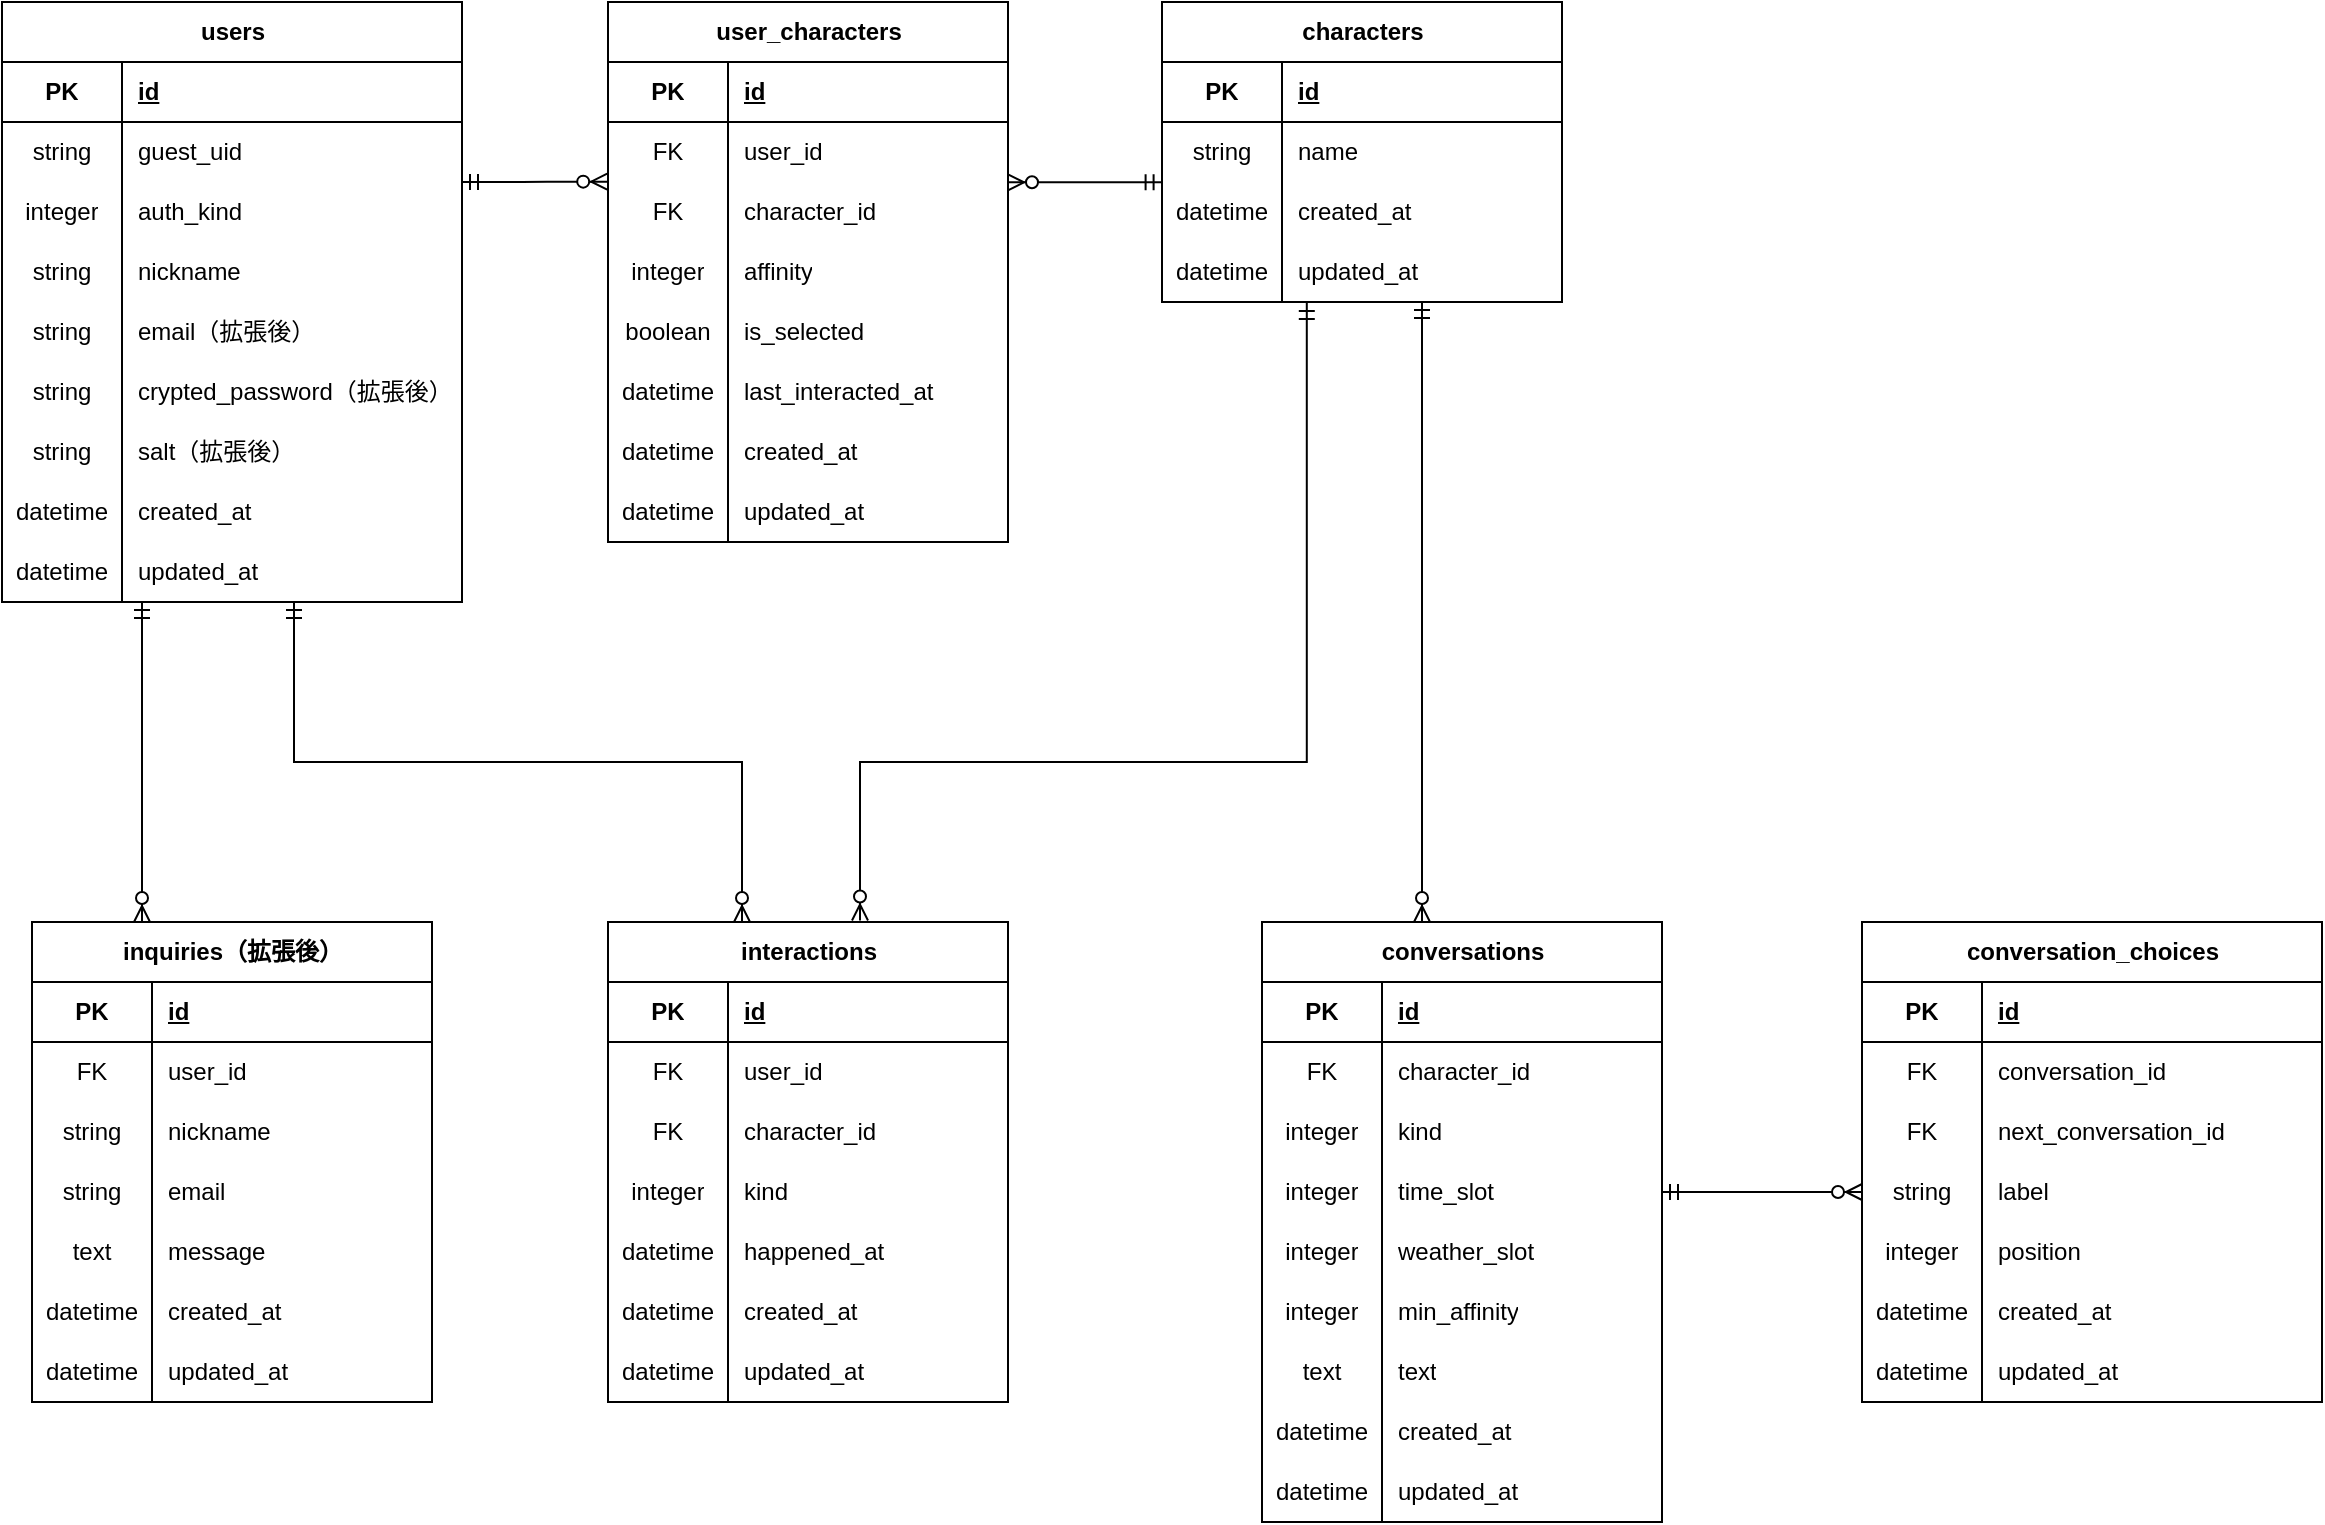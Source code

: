 <mxfile version="28.2.1">
  <diagram name="ページ1" id="8GFdIzPCK019njaFVdHS">
    <mxGraphModel grid="1" page="1" gridSize="10" guides="1" tooltips="1" connect="1" arrows="1" fold="1" pageScale="1" pageWidth="827" pageHeight="1500" math="0" shadow="0">
      <root>
        <mxCell id="0" />
        <mxCell id="1" parent="0" />
        <mxCell id="XOY2sQAQ3VU1Rg_8b9PF-1" value="users" style="shape=table;startSize=30;container=1;collapsible=1;childLayout=tableLayout;fixedRows=1;rowLines=0;fontStyle=1;align=center;resizeLast=1;html=1;" vertex="1" parent="1">
          <mxGeometry x="110" y="80" width="230" height="300" as="geometry" />
        </mxCell>
        <mxCell id="XOY2sQAQ3VU1Rg_8b9PF-2" value="" style="shape=tableRow;horizontal=0;startSize=0;swimlaneHead=0;swimlaneBody=0;fillColor=none;collapsible=0;dropTarget=0;points=[[0,0.5],[1,0.5]];portConstraint=eastwest;top=0;left=0;right=0;bottom=1;" vertex="1" parent="XOY2sQAQ3VU1Rg_8b9PF-1">
          <mxGeometry y="30" width="230" height="30" as="geometry" />
        </mxCell>
        <mxCell id="XOY2sQAQ3VU1Rg_8b9PF-3" value="PK" style="shape=partialRectangle;connectable=0;fillColor=none;top=0;left=0;bottom=0;right=0;fontStyle=1;overflow=hidden;whiteSpace=wrap;html=1;" vertex="1" parent="XOY2sQAQ3VU1Rg_8b9PF-2">
          <mxGeometry width="60" height="30" as="geometry">
            <mxRectangle width="60" height="30" as="alternateBounds" />
          </mxGeometry>
        </mxCell>
        <mxCell id="XOY2sQAQ3VU1Rg_8b9PF-4" value="id" style="shape=partialRectangle;connectable=0;fillColor=none;top=0;left=0;bottom=0;right=0;align=left;spacingLeft=6;fontStyle=5;overflow=hidden;whiteSpace=wrap;html=1;" vertex="1" parent="XOY2sQAQ3VU1Rg_8b9PF-2">
          <mxGeometry x="60" width="170" height="30" as="geometry">
            <mxRectangle width="170" height="30" as="alternateBounds" />
          </mxGeometry>
        </mxCell>
        <mxCell id="XOY2sQAQ3VU1Rg_8b9PF-5" value="" style="shape=tableRow;horizontal=0;startSize=0;swimlaneHead=0;swimlaneBody=0;fillColor=none;collapsible=0;dropTarget=0;points=[[0,0.5],[1,0.5]];portConstraint=eastwest;top=0;left=0;right=0;bottom=0;" vertex="1" parent="XOY2sQAQ3VU1Rg_8b9PF-1">
          <mxGeometry y="60" width="230" height="30" as="geometry" />
        </mxCell>
        <mxCell id="XOY2sQAQ3VU1Rg_8b9PF-6" value="string" style="shape=partialRectangle;connectable=0;fillColor=none;top=0;left=0;bottom=0;right=0;editable=1;overflow=hidden;whiteSpace=wrap;html=1;" vertex="1" parent="XOY2sQAQ3VU1Rg_8b9PF-5">
          <mxGeometry width="60" height="30" as="geometry">
            <mxRectangle width="60" height="30" as="alternateBounds" />
          </mxGeometry>
        </mxCell>
        <mxCell id="XOY2sQAQ3VU1Rg_8b9PF-7" value="guest_uid" style="shape=partialRectangle;connectable=0;fillColor=none;top=0;left=0;bottom=0;right=0;align=left;spacingLeft=6;overflow=hidden;whiteSpace=wrap;html=1;" vertex="1" parent="XOY2sQAQ3VU1Rg_8b9PF-5">
          <mxGeometry x="60" width="170" height="30" as="geometry">
            <mxRectangle width="170" height="30" as="alternateBounds" />
          </mxGeometry>
        </mxCell>
        <mxCell id="XOY2sQAQ3VU1Rg_8b9PF-8" value="" style="shape=tableRow;horizontal=0;startSize=0;swimlaneHead=0;swimlaneBody=0;fillColor=none;collapsible=0;dropTarget=0;points=[[0,0.5],[1,0.5]];portConstraint=eastwest;top=0;left=0;right=0;bottom=0;" vertex="1" parent="XOY2sQAQ3VU1Rg_8b9PF-1">
          <mxGeometry y="90" width="230" height="30" as="geometry" />
        </mxCell>
        <mxCell id="XOY2sQAQ3VU1Rg_8b9PF-9" value="integer" style="shape=partialRectangle;connectable=0;fillColor=none;top=0;left=0;bottom=0;right=0;editable=1;overflow=hidden;whiteSpace=wrap;html=1;" vertex="1" parent="XOY2sQAQ3VU1Rg_8b9PF-8">
          <mxGeometry width="60" height="30" as="geometry">
            <mxRectangle width="60" height="30" as="alternateBounds" />
          </mxGeometry>
        </mxCell>
        <mxCell id="XOY2sQAQ3VU1Rg_8b9PF-10" value="auth_kind" style="shape=partialRectangle;connectable=0;fillColor=none;top=0;left=0;bottom=0;right=0;align=left;spacingLeft=6;overflow=hidden;whiteSpace=wrap;html=1;" vertex="1" parent="XOY2sQAQ3VU1Rg_8b9PF-8">
          <mxGeometry x="60" width="170" height="30" as="geometry">
            <mxRectangle width="170" height="30" as="alternateBounds" />
          </mxGeometry>
        </mxCell>
        <mxCell id="XOY2sQAQ3VU1Rg_8b9PF-11" value="" style="shape=tableRow;horizontal=0;startSize=0;swimlaneHead=0;swimlaneBody=0;fillColor=none;collapsible=0;dropTarget=0;points=[[0,0.5],[1,0.5]];portConstraint=eastwest;top=0;left=0;right=0;bottom=0;" vertex="1" parent="XOY2sQAQ3VU1Rg_8b9PF-1">
          <mxGeometry y="120" width="230" height="30" as="geometry" />
        </mxCell>
        <mxCell id="XOY2sQAQ3VU1Rg_8b9PF-12" value="string" style="shape=partialRectangle;connectable=0;fillColor=none;top=0;left=0;bottom=0;right=0;editable=1;overflow=hidden;whiteSpace=wrap;html=1;" vertex="1" parent="XOY2sQAQ3VU1Rg_8b9PF-11">
          <mxGeometry width="60" height="30" as="geometry">
            <mxRectangle width="60" height="30" as="alternateBounds" />
          </mxGeometry>
        </mxCell>
        <mxCell id="XOY2sQAQ3VU1Rg_8b9PF-13" value="nickname" style="shape=partialRectangle;connectable=0;fillColor=none;top=0;left=0;bottom=0;right=0;align=left;spacingLeft=6;overflow=hidden;whiteSpace=wrap;html=1;" vertex="1" parent="XOY2sQAQ3VU1Rg_8b9PF-11">
          <mxGeometry x="60" width="170" height="30" as="geometry">
            <mxRectangle width="170" height="30" as="alternateBounds" />
          </mxGeometry>
        </mxCell>
        <mxCell id="XOY2sQAQ3VU1Rg_8b9PF-21" value="" style="shape=tableRow;horizontal=0;startSize=0;swimlaneHead=0;swimlaneBody=0;fillColor=none;collapsible=0;dropTarget=0;points=[[0,0.5],[1,0.5]];portConstraint=eastwest;top=0;left=0;right=0;bottom=0;" vertex="1" parent="XOY2sQAQ3VU1Rg_8b9PF-1">
          <mxGeometry y="150" width="230" height="30" as="geometry" />
        </mxCell>
        <mxCell id="XOY2sQAQ3VU1Rg_8b9PF-22" value="string" style="shape=partialRectangle;connectable=0;fillColor=none;top=0;left=0;bottom=0;right=0;editable=1;overflow=hidden;whiteSpace=wrap;html=1;" vertex="1" parent="XOY2sQAQ3VU1Rg_8b9PF-21">
          <mxGeometry width="60" height="30" as="geometry">
            <mxRectangle width="60" height="30" as="alternateBounds" />
          </mxGeometry>
        </mxCell>
        <mxCell id="XOY2sQAQ3VU1Rg_8b9PF-23" value="email（拡張後）" style="shape=partialRectangle;connectable=0;fillColor=none;top=0;left=0;bottom=0;right=0;align=left;spacingLeft=6;overflow=hidden;whiteSpace=wrap;html=1;" vertex="1" parent="XOY2sQAQ3VU1Rg_8b9PF-21">
          <mxGeometry x="60" width="170" height="30" as="geometry">
            <mxRectangle width="170" height="30" as="alternateBounds" />
          </mxGeometry>
        </mxCell>
        <mxCell id="XOY2sQAQ3VU1Rg_8b9PF-18" value="" style="shape=tableRow;horizontal=0;startSize=0;swimlaneHead=0;swimlaneBody=0;fillColor=none;collapsible=0;dropTarget=0;points=[[0,0.5],[1,0.5]];portConstraint=eastwest;top=0;left=0;right=0;bottom=0;" vertex="1" parent="XOY2sQAQ3VU1Rg_8b9PF-1">
          <mxGeometry y="180" width="230" height="30" as="geometry" />
        </mxCell>
        <mxCell id="XOY2sQAQ3VU1Rg_8b9PF-19" value="string" style="shape=partialRectangle;connectable=0;fillColor=none;top=0;left=0;bottom=0;right=0;editable=1;overflow=hidden;whiteSpace=wrap;html=1;" vertex="1" parent="XOY2sQAQ3VU1Rg_8b9PF-18">
          <mxGeometry width="60" height="30" as="geometry">
            <mxRectangle width="60" height="30" as="alternateBounds" />
          </mxGeometry>
        </mxCell>
        <mxCell id="XOY2sQAQ3VU1Rg_8b9PF-20" value="crypted_password（拡張後）" style="shape=partialRectangle;connectable=0;fillColor=none;top=0;left=0;bottom=0;right=0;align=left;spacingLeft=6;overflow=hidden;whiteSpace=wrap;html=1;" vertex="1" parent="XOY2sQAQ3VU1Rg_8b9PF-18">
          <mxGeometry x="60" width="170" height="30" as="geometry">
            <mxRectangle width="170" height="30" as="alternateBounds" />
          </mxGeometry>
        </mxCell>
        <mxCell id="XOY2sQAQ3VU1Rg_8b9PF-24" value="" style="shape=tableRow;horizontal=0;startSize=0;swimlaneHead=0;swimlaneBody=0;fillColor=none;collapsible=0;dropTarget=0;points=[[0,0.5],[1,0.5]];portConstraint=eastwest;top=0;left=0;right=0;bottom=0;" vertex="1" parent="XOY2sQAQ3VU1Rg_8b9PF-1">
          <mxGeometry y="210" width="230" height="30" as="geometry" />
        </mxCell>
        <mxCell id="XOY2sQAQ3VU1Rg_8b9PF-25" value="string" style="shape=partialRectangle;connectable=0;fillColor=none;top=0;left=0;bottom=0;right=0;editable=1;overflow=hidden;whiteSpace=wrap;html=1;" vertex="1" parent="XOY2sQAQ3VU1Rg_8b9PF-24">
          <mxGeometry width="60" height="30" as="geometry">
            <mxRectangle width="60" height="30" as="alternateBounds" />
          </mxGeometry>
        </mxCell>
        <mxCell id="XOY2sQAQ3VU1Rg_8b9PF-26" value="salt（拡張後）" style="shape=partialRectangle;connectable=0;fillColor=none;top=0;left=0;bottom=0;right=0;align=left;spacingLeft=6;overflow=hidden;whiteSpace=wrap;html=1;" vertex="1" parent="XOY2sQAQ3VU1Rg_8b9PF-24">
          <mxGeometry x="60" width="170" height="30" as="geometry">
            <mxRectangle width="170" height="30" as="alternateBounds" />
          </mxGeometry>
        </mxCell>
        <mxCell id="XOY2sQAQ3VU1Rg_8b9PF-27" value="" style="shape=tableRow;horizontal=0;startSize=0;swimlaneHead=0;swimlaneBody=0;fillColor=none;collapsible=0;dropTarget=0;points=[[0,0.5],[1,0.5]];portConstraint=eastwest;top=0;left=0;right=0;bottom=0;" vertex="1" parent="XOY2sQAQ3VU1Rg_8b9PF-1">
          <mxGeometry y="240" width="230" height="30" as="geometry" />
        </mxCell>
        <mxCell id="XOY2sQAQ3VU1Rg_8b9PF-28" value="datetime" style="shape=partialRectangle;connectable=0;fillColor=none;top=0;left=0;bottom=0;right=0;editable=1;overflow=hidden;whiteSpace=wrap;html=1;" vertex="1" parent="XOY2sQAQ3VU1Rg_8b9PF-27">
          <mxGeometry width="60" height="30" as="geometry">
            <mxRectangle width="60" height="30" as="alternateBounds" />
          </mxGeometry>
        </mxCell>
        <mxCell id="XOY2sQAQ3VU1Rg_8b9PF-29" value="created_at" style="shape=partialRectangle;connectable=0;fillColor=none;top=0;left=0;bottom=0;right=0;align=left;spacingLeft=6;overflow=hidden;whiteSpace=wrap;html=1;" vertex="1" parent="XOY2sQAQ3VU1Rg_8b9PF-27">
          <mxGeometry x="60" width="170" height="30" as="geometry">
            <mxRectangle width="170" height="30" as="alternateBounds" />
          </mxGeometry>
        </mxCell>
        <mxCell id="XOY2sQAQ3VU1Rg_8b9PF-30" value="" style="shape=tableRow;horizontal=0;startSize=0;swimlaneHead=0;swimlaneBody=0;fillColor=none;collapsible=0;dropTarget=0;points=[[0,0.5],[1,0.5]];portConstraint=eastwest;top=0;left=0;right=0;bottom=0;" vertex="1" parent="XOY2sQAQ3VU1Rg_8b9PF-1">
          <mxGeometry y="270" width="230" height="30" as="geometry" />
        </mxCell>
        <mxCell id="XOY2sQAQ3VU1Rg_8b9PF-31" value="datetime" style="shape=partialRectangle;connectable=0;fillColor=none;top=0;left=0;bottom=0;right=0;editable=1;overflow=hidden;whiteSpace=wrap;html=1;" vertex="1" parent="XOY2sQAQ3VU1Rg_8b9PF-30">
          <mxGeometry width="60" height="30" as="geometry">
            <mxRectangle width="60" height="30" as="alternateBounds" />
          </mxGeometry>
        </mxCell>
        <mxCell id="XOY2sQAQ3VU1Rg_8b9PF-32" value="updated_at" style="shape=partialRectangle;connectable=0;fillColor=none;top=0;left=0;bottom=0;right=0;align=left;spacingLeft=6;overflow=hidden;whiteSpace=wrap;html=1;" vertex="1" parent="XOY2sQAQ3VU1Rg_8b9PF-30">
          <mxGeometry x="60" width="170" height="30" as="geometry">
            <mxRectangle width="170" height="30" as="alternateBounds" />
          </mxGeometry>
        </mxCell>
        <mxCell id="XOY2sQAQ3VU1Rg_8b9PF-36" value="characters" style="shape=table;startSize=30;container=1;collapsible=1;childLayout=tableLayout;fixedRows=1;rowLines=0;fontStyle=1;align=center;resizeLast=1;html=1;" vertex="1" parent="1">
          <mxGeometry x="690" y="80" width="200" height="150" as="geometry" />
        </mxCell>
        <mxCell id="XOY2sQAQ3VU1Rg_8b9PF-37" value="" style="shape=tableRow;horizontal=0;startSize=0;swimlaneHead=0;swimlaneBody=0;fillColor=none;collapsible=0;dropTarget=0;points=[[0,0.5],[1,0.5]];portConstraint=eastwest;top=0;left=0;right=0;bottom=1;" vertex="1" parent="XOY2sQAQ3VU1Rg_8b9PF-36">
          <mxGeometry y="30" width="200" height="30" as="geometry" />
        </mxCell>
        <mxCell id="XOY2sQAQ3VU1Rg_8b9PF-38" value="PK" style="shape=partialRectangle;connectable=0;fillColor=none;top=0;left=0;bottom=0;right=0;fontStyle=1;overflow=hidden;whiteSpace=wrap;html=1;" vertex="1" parent="XOY2sQAQ3VU1Rg_8b9PF-37">
          <mxGeometry width="60" height="30" as="geometry">
            <mxRectangle width="60" height="30" as="alternateBounds" />
          </mxGeometry>
        </mxCell>
        <mxCell id="XOY2sQAQ3VU1Rg_8b9PF-39" value="&lt;span style=&quot;text-align: center; text-wrap-mode: nowrap;&quot;&gt;id&lt;/span&gt;" style="shape=partialRectangle;connectable=0;fillColor=none;top=0;left=0;bottom=0;right=0;align=left;spacingLeft=6;fontStyle=5;overflow=hidden;whiteSpace=wrap;html=1;" vertex="1" parent="XOY2sQAQ3VU1Rg_8b9PF-37">
          <mxGeometry x="60" width="140" height="30" as="geometry">
            <mxRectangle width="140" height="30" as="alternateBounds" />
          </mxGeometry>
        </mxCell>
        <mxCell id="XOY2sQAQ3VU1Rg_8b9PF-40" value="" style="shape=tableRow;horizontal=0;startSize=0;swimlaneHead=0;swimlaneBody=0;fillColor=none;collapsible=0;dropTarget=0;points=[[0,0.5],[1,0.5]];portConstraint=eastwest;top=0;left=0;right=0;bottom=0;" vertex="1" parent="XOY2sQAQ3VU1Rg_8b9PF-36">
          <mxGeometry y="60" width="200" height="30" as="geometry" />
        </mxCell>
        <mxCell id="XOY2sQAQ3VU1Rg_8b9PF-41" value="string" style="shape=partialRectangle;connectable=0;fillColor=none;top=0;left=0;bottom=0;right=0;editable=1;overflow=hidden;whiteSpace=wrap;html=1;" vertex="1" parent="XOY2sQAQ3VU1Rg_8b9PF-40">
          <mxGeometry width="60" height="30" as="geometry">
            <mxRectangle width="60" height="30" as="alternateBounds" />
          </mxGeometry>
        </mxCell>
        <mxCell id="XOY2sQAQ3VU1Rg_8b9PF-42" value="name" style="shape=partialRectangle;connectable=0;fillColor=none;top=0;left=0;bottom=0;right=0;align=left;spacingLeft=6;overflow=hidden;whiteSpace=wrap;html=1;" vertex="1" parent="XOY2sQAQ3VU1Rg_8b9PF-40">
          <mxGeometry x="60" width="140" height="30" as="geometry">
            <mxRectangle width="140" height="30" as="alternateBounds" />
          </mxGeometry>
        </mxCell>
        <mxCell id="XOY2sQAQ3VU1Rg_8b9PF-43" value="" style="shape=tableRow;horizontal=0;startSize=0;swimlaneHead=0;swimlaneBody=0;fillColor=none;collapsible=0;dropTarget=0;points=[[0,0.5],[1,0.5]];portConstraint=eastwest;top=0;left=0;right=0;bottom=0;" vertex="1" parent="XOY2sQAQ3VU1Rg_8b9PF-36">
          <mxGeometry y="90" width="200" height="30" as="geometry" />
        </mxCell>
        <mxCell id="XOY2sQAQ3VU1Rg_8b9PF-44" value="datetime" style="shape=partialRectangle;connectable=0;fillColor=none;top=0;left=0;bottom=0;right=0;editable=1;overflow=hidden;whiteSpace=wrap;html=1;" vertex="1" parent="XOY2sQAQ3VU1Rg_8b9PF-43">
          <mxGeometry width="60" height="30" as="geometry">
            <mxRectangle width="60" height="30" as="alternateBounds" />
          </mxGeometry>
        </mxCell>
        <mxCell id="XOY2sQAQ3VU1Rg_8b9PF-45" value="created_at" style="shape=partialRectangle;connectable=0;fillColor=none;top=0;left=0;bottom=0;right=0;align=left;spacingLeft=6;overflow=hidden;whiteSpace=wrap;html=1;" vertex="1" parent="XOY2sQAQ3VU1Rg_8b9PF-43">
          <mxGeometry x="60" width="140" height="30" as="geometry">
            <mxRectangle width="140" height="30" as="alternateBounds" />
          </mxGeometry>
        </mxCell>
        <mxCell id="XOY2sQAQ3VU1Rg_8b9PF-46" value="" style="shape=tableRow;horizontal=0;startSize=0;swimlaneHead=0;swimlaneBody=0;fillColor=none;collapsible=0;dropTarget=0;points=[[0,0.5],[1,0.5]];portConstraint=eastwest;top=0;left=0;right=0;bottom=0;" vertex="1" parent="XOY2sQAQ3VU1Rg_8b9PF-36">
          <mxGeometry y="120" width="200" height="30" as="geometry" />
        </mxCell>
        <mxCell id="XOY2sQAQ3VU1Rg_8b9PF-47" value="datetime" style="shape=partialRectangle;connectable=0;fillColor=none;top=0;left=0;bottom=0;right=0;editable=1;overflow=hidden;whiteSpace=wrap;html=1;" vertex="1" parent="XOY2sQAQ3VU1Rg_8b9PF-46">
          <mxGeometry width="60" height="30" as="geometry">
            <mxRectangle width="60" height="30" as="alternateBounds" />
          </mxGeometry>
        </mxCell>
        <mxCell id="XOY2sQAQ3VU1Rg_8b9PF-48" value="updated_at" style="shape=partialRectangle;connectable=0;fillColor=none;top=0;left=0;bottom=0;right=0;align=left;spacingLeft=6;overflow=hidden;whiteSpace=wrap;html=1;" vertex="1" parent="XOY2sQAQ3VU1Rg_8b9PF-46">
          <mxGeometry x="60" width="140" height="30" as="geometry">
            <mxRectangle width="140" height="30" as="alternateBounds" />
          </mxGeometry>
        </mxCell>
        <mxCell id="XOY2sQAQ3VU1Rg_8b9PF-49" value="user_characters" style="shape=table;startSize=30;container=1;collapsible=1;childLayout=tableLayout;fixedRows=1;rowLines=0;fontStyle=1;align=center;resizeLast=1;html=1;" vertex="1" parent="1">
          <mxGeometry x="413" y="80" width="200" height="270" as="geometry" />
        </mxCell>
        <mxCell id="XOY2sQAQ3VU1Rg_8b9PF-50" value="" style="shape=tableRow;horizontal=0;startSize=0;swimlaneHead=0;swimlaneBody=0;fillColor=none;collapsible=0;dropTarget=0;points=[[0,0.5],[1,0.5]];portConstraint=eastwest;top=0;left=0;right=0;bottom=1;" vertex="1" parent="XOY2sQAQ3VU1Rg_8b9PF-49">
          <mxGeometry y="30" width="200" height="30" as="geometry" />
        </mxCell>
        <mxCell id="XOY2sQAQ3VU1Rg_8b9PF-51" value="PK" style="shape=partialRectangle;connectable=0;fillColor=none;top=0;left=0;bottom=0;right=0;fontStyle=1;overflow=hidden;whiteSpace=wrap;html=1;" vertex="1" parent="XOY2sQAQ3VU1Rg_8b9PF-50">
          <mxGeometry width="60" height="30" as="geometry">
            <mxRectangle width="60" height="30" as="alternateBounds" />
          </mxGeometry>
        </mxCell>
        <mxCell id="XOY2sQAQ3VU1Rg_8b9PF-52" value="id" style="shape=partialRectangle;connectable=0;fillColor=none;top=0;left=0;bottom=0;right=0;align=left;spacingLeft=6;fontStyle=5;overflow=hidden;whiteSpace=wrap;html=1;" vertex="1" parent="XOY2sQAQ3VU1Rg_8b9PF-50">
          <mxGeometry x="60" width="140" height="30" as="geometry">
            <mxRectangle width="140" height="30" as="alternateBounds" />
          </mxGeometry>
        </mxCell>
        <mxCell id="XOY2sQAQ3VU1Rg_8b9PF-53" value="" style="shape=tableRow;horizontal=0;startSize=0;swimlaneHead=0;swimlaneBody=0;fillColor=none;collapsible=0;dropTarget=0;points=[[0,0.5],[1,0.5]];portConstraint=eastwest;top=0;left=0;right=0;bottom=0;" vertex="1" parent="XOY2sQAQ3VU1Rg_8b9PF-49">
          <mxGeometry y="60" width="200" height="30" as="geometry" />
        </mxCell>
        <mxCell id="XOY2sQAQ3VU1Rg_8b9PF-54" value="FK" style="shape=partialRectangle;connectable=0;fillColor=none;top=0;left=0;bottom=0;right=0;editable=1;overflow=hidden;whiteSpace=wrap;html=1;" vertex="1" parent="XOY2sQAQ3VU1Rg_8b9PF-53">
          <mxGeometry width="60" height="30" as="geometry">
            <mxRectangle width="60" height="30" as="alternateBounds" />
          </mxGeometry>
        </mxCell>
        <mxCell id="XOY2sQAQ3VU1Rg_8b9PF-55" value="user_id" style="shape=partialRectangle;connectable=0;fillColor=none;top=0;left=0;bottom=0;right=0;align=left;spacingLeft=6;overflow=hidden;whiteSpace=wrap;html=1;" vertex="1" parent="XOY2sQAQ3VU1Rg_8b9PF-53">
          <mxGeometry x="60" width="140" height="30" as="geometry">
            <mxRectangle width="140" height="30" as="alternateBounds" />
          </mxGeometry>
        </mxCell>
        <mxCell id="XOY2sQAQ3VU1Rg_8b9PF-56" value="" style="shape=tableRow;horizontal=0;startSize=0;swimlaneHead=0;swimlaneBody=0;fillColor=none;collapsible=0;dropTarget=0;points=[[0,0.5],[1,0.5]];portConstraint=eastwest;top=0;left=0;right=0;bottom=0;" vertex="1" parent="XOY2sQAQ3VU1Rg_8b9PF-49">
          <mxGeometry y="90" width="200" height="30" as="geometry" />
        </mxCell>
        <mxCell id="XOY2sQAQ3VU1Rg_8b9PF-57" value="FK" style="shape=partialRectangle;connectable=0;fillColor=none;top=0;left=0;bottom=0;right=0;editable=1;overflow=hidden;whiteSpace=wrap;html=1;" vertex="1" parent="XOY2sQAQ3VU1Rg_8b9PF-56">
          <mxGeometry width="60" height="30" as="geometry">
            <mxRectangle width="60" height="30" as="alternateBounds" />
          </mxGeometry>
        </mxCell>
        <mxCell id="XOY2sQAQ3VU1Rg_8b9PF-58" value="&lt;span style=&quot;text-align: center; text-wrap-mode: nowrap;&quot;&gt;character_id&lt;/span&gt;" style="shape=partialRectangle;connectable=0;fillColor=none;top=0;left=0;bottom=0;right=0;align=left;spacingLeft=6;overflow=hidden;whiteSpace=wrap;html=1;" vertex="1" parent="XOY2sQAQ3VU1Rg_8b9PF-56">
          <mxGeometry x="60" width="140" height="30" as="geometry">
            <mxRectangle width="140" height="30" as="alternateBounds" />
          </mxGeometry>
        </mxCell>
        <mxCell id="XOY2sQAQ3VU1Rg_8b9PF-59" value="" style="shape=tableRow;horizontal=0;startSize=0;swimlaneHead=0;swimlaneBody=0;fillColor=none;collapsible=0;dropTarget=0;points=[[0,0.5],[1,0.5]];portConstraint=eastwest;top=0;left=0;right=0;bottom=0;" vertex="1" parent="XOY2sQAQ3VU1Rg_8b9PF-49">
          <mxGeometry y="120" width="200" height="30" as="geometry" />
        </mxCell>
        <mxCell id="XOY2sQAQ3VU1Rg_8b9PF-60" value="integer" style="shape=partialRectangle;connectable=0;fillColor=none;top=0;left=0;bottom=0;right=0;editable=1;overflow=hidden;whiteSpace=wrap;html=1;" vertex="1" parent="XOY2sQAQ3VU1Rg_8b9PF-59">
          <mxGeometry width="60" height="30" as="geometry">
            <mxRectangle width="60" height="30" as="alternateBounds" />
          </mxGeometry>
        </mxCell>
        <mxCell id="XOY2sQAQ3VU1Rg_8b9PF-61" value="affinity" style="shape=partialRectangle;connectable=0;fillColor=none;top=0;left=0;bottom=0;right=0;align=left;spacingLeft=6;overflow=hidden;whiteSpace=wrap;html=1;" vertex="1" parent="XOY2sQAQ3VU1Rg_8b9PF-59">
          <mxGeometry x="60" width="140" height="30" as="geometry">
            <mxRectangle width="140" height="30" as="alternateBounds" />
          </mxGeometry>
        </mxCell>
        <mxCell id="XOY2sQAQ3VU1Rg_8b9PF-62" value="" style="shape=tableRow;horizontal=0;startSize=0;swimlaneHead=0;swimlaneBody=0;fillColor=none;collapsible=0;dropTarget=0;points=[[0,0.5],[1,0.5]];portConstraint=eastwest;top=0;left=0;right=0;bottom=0;" vertex="1" parent="XOY2sQAQ3VU1Rg_8b9PF-49">
          <mxGeometry y="150" width="200" height="30" as="geometry" />
        </mxCell>
        <mxCell id="XOY2sQAQ3VU1Rg_8b9PF-63" value="boolean" style="shape=partialRectangle;connectable=0;fillColor=none;top=0;left=0;bottom=0;right=0;editable=1;overflow=hidden;whiteSpace=wrap;html=1;" vertex="1" parent="XOY2sQAQ3VU1Rg_8b9PF-62">
          <mxGeometry width="60" height="30" as="geometry">
            <mxRectangle width="60" height="30" as="alternateBounds" />
          </mxGeometry>
        </mxCell>
        <mxCell id="XOY2sQAQ3VU1Rg_8b9PF-64" value="is_selected" style="shape=partialRectangle;connectable=0;fillColor=none;top=0;left=0;bottom=0;right=0;align=left;spacingLeft=6;overflow=hidden;whiteSpace=wrap;html=1;" vertex="1" parent="XOY2sQAQ3VU1Rg_8b9PF-62">
          <mxGeometry x="60" width="140" height="30" as="geometry">
            <mxRectangle width="140" height="30" as="alternateBounds" />
          </mxGeometry>
        </mxCell>
        <mxCell id="XOY2sQAQ3VU1Rg_8b9PF-65" value="" style="shape=tableRow;horizontal=0;startSize=0;swimlaneHead=0;swimlaneBody=0;fillColor=none;collapsible=0;dropTarget=0;points=[[0,0.5],[1,0.5]];portConstraint=eastwest;top=0;left=0;right=0;bottom=0;" vertex="1" parent="XOY2sQAQ3VU1Rg_8b9PF-49">
          <mxGeometry y="180" width="200" height="30" as="geometry" />
        </mxCell>
        <mxCell id="XOY2sQAQ3VU1Rg_8b9PF-66" value="datetime" style="shape=partialRectangle;connectable=0;fillColor=none;top=0;left=0;bottom=0;right=0;editable=1;overflow=hidden;whiteSpace=wrap;html=1;" vertex="1" parent="XOY2sQAQ3VU1Rg_8b9PF-65">
          <mxGeometry width="60" height="30" as="geometry">
            <mxRectangle width="60" height="30" as="alternateBounds" />
          </mxGeometry>
        </mxCell>
        <mxCell id="XOY2sQAQ3VU1Rg_8b9PF-67" value="last_interacted_at" style="shape=partialRectangle;connectable=0;fillColor=none;top=0;left=0;bottom=0;right=0;align=left;spacingLeft=6;overflow=hidden;whiteSpace=wrap;html=1;" vertex="1" parent="XOY2sQAQ3VU1Rg_8b9PF-65">
          <mxGeometry x="60" width="140" height="30" as="geometry">
            <mxRectangle width="140" height="30" as="alternateBounds" />
          </mxGeometry>
        </mxCell>
        <mxCell id="XOY2sQAQ3VU1Rg_8b9PF-68" value="" style="shape=tableRow;horizontal=0;startSize=0;swimlaneHead=0;swimlaneBody=0;fillColor=none;collapsible=0;dropTarget=0;points=[[0,0.5],[1,0.5]];portConstraint=eastwest;top=0;left=0;right=0;bottom=0;" vertex="1" parent="XOY2sQAQ3VU1Rg_8b9PF-49">
          <mxGeometry y="210" width="200" height="30" as="geometry" />
        </mxCell>
        <mxCell id="XOY2sQAQ3VU1Rg_8b9PF-69" value="datetime" style="shape=partialRectangle;connectable=0;fillColor=none;top=0;left=0;bottom=0;right=0;editable=1;overflow=hidden;whiteSpace=wrap;html=1;" vertex="1" parent="XOY2sQAQ3VU1Rg_8b9PF-68">
          <mxGeometry width="60" height="30" as="geometry">
            <mxRectangle width="60" height="30" as="alternateBounds" />
          </mxGeometry>
        </mxCell>
        <mxCell id="XOY2sQAQ3VU1Rg_8b9PF-70" value="created_at" style="shape=partialRectangle;connectable=0;fillColor=none;top=0;left=0;bottom=0;right=0;align=left;spacingLeft=6;overflow=hidden;whiteSpace=wrap;html=1;" vertex="1" parent="XOY2sQAQ3VU1Rg_8b9PF-68">
          <mxGeometry x="60" width="140" height="30" as="geometry">
            <mxRectangle width="140" height="30" as="alternateBounds" />
          </mxGeometry>
        </mxCell>
        <mxCell id="XOY2sQAQ3VU1Rg_8b9PF-71" value="" style="shape=tableRow;horizontal=0;startSize=0;swimlaneHead=0;swimlaneBody=0;fillColor=none;collapsible=0;dropTarget=0;points=[[0,0.5],[1,0.5]];portConstraint=eastwest;top=0;left=0;right=0;bottom=0;" vertex="1" parent="XOY2sQAQ3VU1Rg_8b9PF-49">
          <mxGeometry y="240" width="200" height="30" as="geometry" />
        </mxCell>
        <mxCell id="XOY2sQAQ3VU1Rg_8b9PF-72" value="datetime" style="shape=partialRectangle;connectable=0;fillColor=none;top=0;left=0;bottom=0;right=0;editable=1;overflow=hidden;whiteSpace=wrap;html=1;" vertex="1" parent="XOY2sQAQ3VU1Rg_8b9PF-71">
          <mxGeometry width="60" height="30" as="geometry">
            <mxRectangle width="60" height="30" as="alternateBounds" />
          </mxGeometry>
        </mxCell>
        <mxCell id="XOY2sQAQ3VU1Rg_8b9PF-73" value="updated_at" style="shape=partialRectangle;connectable=0;fillColor=none;top=0;left=0;bottom=0;right=0;align=left;spacingLeft=6;overflow=hidden;whiteSpace=wrap;html=1;" vertex="1" parent="XOY2sQAQ3VU1Rg_8b9PF-71">
          <mxGeometry x="60" width="140" height="30" as="geometry">
            <mxRectangle width="140" height="30" as="alternateBounds" />
          </mxGeometry>
        </mxCell>
        <mxCell id="CKt81MFG7Y6Oc1MJQJkg-1" value="interactions" style="shape=table;startSize=30;container=1;collapsible=1;childLayout=tableLayout;fixedRows=1;rowLines=0;fontStyle=1;align=center;resizeLast=1;html=1;" vertex="1" parent="1">
          <mxGeometry x="413" y="540" width="200" height="240" as="geometry">
            <mxRectangle x="90" y="440" width="70" height="30" as="alternateBounds" />
          </mxGeometry>
        </mxCell>
        <mxCell id="CKt81MFG7Y6Oc1MJQJkg-2" value="" style="shape=tableRow;horizontal=0;startSize=0;swimlaneHead=0;swimlaneBody=0;fillColor=none;collapsible=0;dropTarget=0;points=[[0,0.5],[1,0.5]];portConstraint=eastwest;top=0;left=0;right=0;bottom=1;" vertex="1" parent="CKt81MFG7Y6Oc1MJQJkg-1">
          <mxGeometry y="30" width="200" height="30" as="geometry" />
        </mxCell>
        <mxCell id="CKt81MFG7Y6Oc1MJQJkg-3" value="PK" style="shape=partialRectangle;connectable=0;fillColor=none;top=0;left=0;bottom=0;right=0;fontStyle=1;overflow=hidden;whiteSpace=wrap;html=1;" vertex="1" parent="CKt81MFG7Y6Oc1MJQJkg-2">
          <mxGeometry width="60" height="30" as="geometry">
            <mxRectangle width="60" height="30" as="alternateBounds" />
          </mxGeometry>
        </mxCell>
        <mxCell id="CKt81MFG7Y6Oc1MJQJkg-4" value="id" style="shape=partialRectangle;connectable=0;fillColor=none;top=0;left=0;bottom=0;right=0;align=left;spacingLeft=6;fontStyle=5;overflow=hidden;whiteSpace=wrap;html=1;" vertex="1" parent="CKt81MFG7Y6Oc1MJQJkg-2">
          <mxGeometry x="60" width="140" height="30" as="geometry">
            <mxRectangle width="140" height="30" as="alternateBounds" />
          </mxGeometry>
        </mxCell>
        <mxCell id="CKt81MFG7Y6Oc1MJQJkg-5" value="" style="shape=tableRow;horizontal=0;startSize=0;swimlaneHead=0;swimlaneBody=0;fillColor=none;collapsible=0;dropTarget=0;points=[[0,0.5],[1,0.5]];portConstraint=eastwest;top=0;left=0;right=0;bottom=0;" vertex="1" parent="CKt81MFG7Y6Oc1MJQJkg-1">
          <mxGeometry y="60" width="200" height="30" as="geometry" />
        </mxCell>
        <mxCell id="CKt81MFG7Y6Oc1MJQJkg-6" value="FK" style="shape=partialRectangle;connectable=0;fillColor=none;top=0;left=0;bottom=0;right=0;editable=1;overflow=hidden;whiteSpace=wrap;html=1;" vertex="1" parent="CKt81MFG7Y6Oc1MJQJkg-5">
          <mxGeometry width="60" height="30" as="geometry">
            <mxRectangle width="60" height="30" as="alternateBounds" />
          </mxGeometry>
        </mxCell>
        <mxCell id="CKt81MFG7Y6Oc1MJQJkg-7" value="user_id" style="shape=partialRectangle;connectable=0;fillColor=none;top=0;left=0;bottom=0;right=0;align=left;spacingLeft=6;overflow=hidden;whiteSpace=wrap;html=1;" vertex="1" parent="CKt81MFG7Y6Oc1MJQJkg-5">
          <mxGeometry x="60" width="140" height="30" as="geometry">
            <mxRectangle width="140" height="30" as="alternateBounds" />
          </mxGeometry>
        </mxCell>
        <mxCell id="CKt81MFG7Y6Oc1MJQJkg-8" value="" style="shape=tableRow;horizontal=0;startSize=0;swimlaneHead=0;swimlaneBody=0;fillColor=none;collapsible=0;dropTarget=0;points=[[0,0.5],[1,0.5]];portConstraint=eastwest;top=0;left=0;right=0;bottom=0;" vertex="1" parent="CKt81MFG7Y6Oc1MJQJkg-1">
          <mxGeometry y="90" width="200" height="30" as="geometry" />
        </mxCell>
        <mxCell id="CKt81MFG7Y6Oc1MJQJkg-9" value="FK" style="shape=partialRectangle;connectable=0;fillColor=none;top=0;left=0;bottom=0;right=0;editable=1;overflow=hidden;whiteSpace=wrap;html=1;" vertex="1" parent="CKt81MFG7Y6Oc1MJQJkg-8">
          <mxGeometry width="60" height="30" as="geometry">
            <mxRectangle width="60" height="30" as="alternateBounds" />
          </mxGeometry>
        </mxCell>
        <mxCell id="CKt81MFG7Y6Oc1MJQJkg-10" value="&lt;span style=&quot;text-align: center; text-wrap-mode: nowrap;&quot;&gt;character_id&lt;/span&gt;" style="shape=partialRectangle;connectable=0;fillColor=none;top=0;left=0;bottom=0;right=0;align=left;spacingLeft=6;overflow=hidden;whiteSpace=wrap;html=1;" vertex="1" parent="CKt81MFG7Y6Oc1MJQJkg-8">
          <mxGeometry x="60" width="140" height="30" as="geometry">
            <mxRectangle width="140" height="30" as="alternateBounds" />
          </mxGeometry>
        </mxCell>
        <mxCell id="CKt81MFG7Y6Oc1MJQJkg-11" value="" style="shape=tableRow;horizontal=0;startSize=0;swimlaneHead=0;swimlaneBody=0;fillColor=none;collapsible=0;dropTarget=0;points=[[0,0.5],[1,0.5]];portConstraint=eastwest;top=0;left=0;right=0;bottom=0;" vertex="1" parent="CKt81MFG7Y6Oc1MJQJkg-1">
          <mxGeometry y="120" width="200" height="30" as="geometry" />
        </mxCell>
        <mxCell id="CKt81MFG7Y6Oc1MJQJkg-12" value="integer" style="shape=partialRectangle;connectable=0;fillColor=none;top=0;left=0;bottom=0;right=0;editable=1;overflow=hidden;whiteSpace=wrap;html=1;" vertex="1" parent="CKt81MFG7Y6Oc1MJQJkg-11">
          <mxGeometry width="60" height="30" as="geometry">
            <mxRectangle width="60" height="30" as="alternateBounds" />
          </mxGeometry>
        </mxCell>
        <mxCell id="CKt81MFG7Y6Oc1MJQJkg-13" value="kind" style="shape=partialRectangle;connectable=0;fillColor=none;top=0;left=0;bottom=0;right=0;align=left;spacingLeft=6;overflow=hidden;whiteSpace=wrap;html=1;" vertex="1" parent="CKt81MFG7Y6Oc1MJQJkg-11">
          <mxGeometry x="60" width="140" height="30" as="geometry">
            <mxRectangle width="140" height="30" as="alternateBounds" />
          </mxGeometry>
        </mxCell>
        <mxCell id="CKt81MFG7Y6Oc1MJQJkg-14" value="" style="shape=tableRow;horizontal=0;startSize=0;swimlaneHead=0;swimlaneBody=0;fillColor=none;collapsible=0;dropTarget=0;points=[[0,0.5],[1,0.5]];portConstraint=eastwest;top=0;left=0;right=0;bottom=0;" vertex="1" parent="CKt81MFG7Y6Oc1MJQJkg-1">
          <mxGeometry y="150" width="200" height="30" as="geometry" />
        </mxCell>
        <mxCell id="CKt81MFG7Y6Oc1MJQJkg-15" value="datetime" style="shape=partialRectangle;connectable=0;fillColor=none;top=0;left=0;bottom=0;right=0;editable=1;overflow=hidden;whiteSpace=wrap;html=1;" vertex="1" parent="CKt81MFG7Y6Oc1MJQJkg-14">
          <mxGeometry width="60" height="30" as="geometry">
            <mxRectangle width="60" height="30" as="alternateBounds" />
          </mxGeometry>
        </mxCell>
        <mxCell id="CKt81MFG7Y6Oc1MJQJkg-16" value="happened_at" style="shape=partialRectangle;connectable=0;fillColor=none;top=0;left=0;bottom=0;right=0;align=left;spacingLeft=6;overflow=hidden;whiteSpace=wrap;html=1;" vertex="1" parent="CKt81MFG7Y6Oc1MJQJkg-14">
          <mxGeometry x="60" width="140" height="30" as="geometry">
            <mxRectangle width="140" height="30" as="alternateBounds" />
          </mxGeometry>
        </mxCell>
        <mxCell id="CKt81MFG7Y6Oc1MJQJkg-17" value="" style="shape=tableRow;horizontal=0;startSize=0;swimlaneHead=0;swimlaneBody=0;fillColor=none;collapsible=0;dropTarget=0;points=[[0,0.5],[1,0.5]];portConstraint=eastwest;top=0;left=0;right=0;bottom=0;" vertex="1" parent="CKt81MFG7Y6Oc1MJQJkg-1">
          <mxGeometry y="180" width="200" height="30" as="geometry" />
        </mxCell>
        <mxCell id="CKt81MFG7Y6Oc1MJQJkg-18" value="datetime" style="shape=partialRectangle;connectable=0;fillColor=none;top=0;left=0;bottom=0;right=0;editable=1;overflow=hidden;whiteSpace=wrap;html=1;" vertex="1" parent="CKt81MFG7Y6Oc1MJQJkg-17">
          <mxGeometry width="60" height="30" as="geometry">
            <mxRectangle width="60" height="30" as="alternateBounds" />
          </mxGeometry>
        </mxCell>
        <mxCell id="CKt81MFG7Y6Oc1MJQJkg-19" value="created_at" style="shape=partialRectangle;connectable=0;fillColor=none;top=0;left=0;bottom=0;right=0;align=left;spacingLeft=6;overflow=hidden;whiteSpace=wrap;html=1;" vertex="1" parent="CKt81MFG7Y6Oc1MJQJkg-17">
          <mxGeometry x="60" width="140" height="30" as="geometry">
            <mxRectangle width="140" height="30" as="alternateBounds" />
          </mxGeometry>
        </mxCell>
        <mxCell id="CKt81MFG7Y6Oc1MJQJkg-20" value="" style="shape=tableRow;horizontal=0;startSize=0;swimlaneHead=0;swimlaneBody=0;fillColor=none;collapsible=0;dropTarget=0;points=[[0,0.5],[1,0.5]];portConstraint=eastwest;top=0;left=0;right=0;bottom=0;" vertex="1" parent="CKt81MFG7Y6Oc1MJQJkg-1">
          <mxGeometry y="210" width="200" height="30" as="geometry" />
        </mxCell>
        <mxCell id="CKt81MFG7Y6Oc1MJQJkg-21" value="datetime" style="shape=partialRectangle;connectable=0;fillColor=none;top=0;left=0;bottom=0;right=0;editable=1;overflow=hidden;whiteSpace=wrap;html=1;" vertex="1" parent="CKt81MFG7Y6Oc1MJQJkg-20">
          <mxGeometry width="60" height="30" as="geometry">
            <mxRectangle width="60" height="30" as="alternateBounds" />
          </mxGeometry>
        </mxCell>
        <mxCell id="CKt81MFG7Y6Oc1MJQJkg-22" value="updated_at" style="shape=partialRectangle;connectable=0;fillColor=none;top=0;left=0;bottom=0;right=0;align=left;spacingLeft=6;overflow=hidden;whiteSpace=wrap;html=1;" vertex="1" parent="CKt81MFG7Y6Oc1MJQJkg-20">
          <mxGeometry x="60" width="140" height="30" as="geometry">
            <mxRectangle width="140" height="30" as="alternateBounds" />
          </mxGeometry>
        </mxCell>
        <mxCell id="CKt81MFG7Y6Oc1MJQJkg-23" value="conversations" style="shape=table;startSize=30;container=1;collapsible=1;childLayout=tableLayout;fixedRows=1;rowLines=0;fontStyle=1;align=center;resizeLast=1;html=1;" vertex="1" parent="1">
          <mxGeometry x="740" y="540" width="200" height="300" as="geometry" />
        </mxCell>
        <mxCell id="CKt81MFG7Y6Oc1MJQJkg-24" value="" style="shape=tableRow;horizontal=0;startSize=0;swimlaneHead=0;swimlaneBody=0;fillColor=none;collapsible=0;dropTarget=0;points=[[0,0.5],[1,0.5]];portConstraint=eastwest;top=0;left=0;right=0;bottom=1;" vertex="1" parent="CKt81MFG7Y6Oc1MJQJkg-23">
          <mxGeometry y="30" width="200" height="30" as="geometry" />
        </mxCell>
        <mxCell id="CKt81MFG7Y6Oc1MJQJkg-25" value="PK" style="shape=partialRectangle;connectable=0;fillColor=none;top=0;left=0;bottom=0;right=0;fontStyle=1;overflow=hidden;whiteSpace=wrap;html=1;" vertex="1" parent="CKt81MFG7Y6Oc1MJQJkg-24">
          <mxGeometry width="60" height="30" as="geometry">
            <mxRectangle width="60" height="30" as="alternateBounds" />
          </mxGeometry>
        </mxCell>
        <mxCell id="CKt81MFG7Y6Oc1MJQJkg-26" value="id" style="shape=partialRectangle;connectable=0;fillColor=none;top=0;left=0;bottom=0;right=0;align=left;spacingLeft=6;fontStyle=5;overflow=hidden;whiteSpace=wrap;html=1;" vertex="1" parent="CKt81MFG7Y6Oc1MJQJkg-24">
          <mxGeometry x="60" width="140" height="30" as="geometry">
            <mxRectangle width="140" height="30" as="alternateBounds" />
          </mxGeometry>
        </mxCell>
        <mxCell id="CKt81MFG7Y6Oc1MJQJkg-27" value="" style="shape=tableRow;horizontal=0;startSize=0;swimlaneHead=0;swimlaneBody=0;fillColor=none;collapsible=0;dropTarget=0;points=[[0,0.5],[1,0.5]];portConstraint=eastwest;top=0;left=0;right=0;bottom=0;" vertex="1" parent="CKt81MFG7Y6Oc1MJQJkg-23">
          <mxGeometry y="60" width="200" height="30" as="geometry" />
        </mxCell>
        <mxCell id="CKt81MFG7Y6Oc1MJQJkg-28" value="FK" style="shape=partialRectangle;connectable=0;fillColor=none;top=0;left=0;bottom=0;right=0;editable=1;overflow=hidden;whiteSpace=wrap;html=1;" vertex="1" parent="CKt81MFG7Y6Oc1MJQJkg-27">
          <mxGeometry width="60" height="30" as="geometry">
            <mxRectangle width="60" height="30" as="alternateBounds" />
          </mxGeometry>
        </mxCell>
        <mxCell id="CKt81MFG7Y6Oc1MJQJkg-29" value="&lt;span style=&quot;text-align: center; text-wrap-mode: nowrap;&quot;&gt;character_id&lt;/span&gt;" style="shape=partialRectangle;connectable=0;fillColor=none;top=0;left=0;bottom=0;right=0;align=left;spacingLeft=6;overflow=hidden;whiteSpace=wrap;html=1;" vertex="1" parent="CKt81MFG7Y6Oc1MJQJkg-27">
          <mxGeometry x="60" width="140" height="30" as="geometry">
            <mxRectangle width="140" height="30" as="alternateBounds" />
          </mxGeometry>
        </mxCell>
        <mxCell id="CKt81MFG7Y6Oc1MJQJkg-30" value="" style="shape=tableRow;horizontal=0;startSize=0;swimlaneHead=0;swimlaneBody=0;fillColor=none;collapsible=0;dropTarget=0;points=[[0,0.5],[1,0.5]];portConstraint=eastwest;top=0;left=0;right=0;bottom=0;" vertex="1" parent="CKt81MFG7Y6Oc1MJQJkg-23">
          <mxGeometry y="90" width="200" height="30" as="geometry" />
        </mxCell>
        <mxCell id="CKt81MFG7Y6Oc1MJQJkg-31" value="integer" style="shape=partialRectangle;connectable=0;fillColor=none;top=0;left=0;bottom=0;right=0;editable=1;overflow=hidden;whiteSpace=wrap;html=1;" vertex="1" parent="CKt81MFG7Y6Oc1MJQJkg-30">
          <mxGeometry width="60" height="30" as="geometry">
            <mxRectangle width="60" height="30" as="alternateBounds" />
          </mxGeometry>
        </mxCell>
        <mxCell id="CKt81MFG7Y6Oc1MJQJkg-32" value="kind" style="shape=partialRectangle;connectable=0;fillColor=none;top=0;left=0;bottom=0;right=0;align=left;spacingLeft=6;overflow=hidden;whiteSpace=wrap;html=1;" vertex="1" parent="CKt81MFG7Y6Oc1MJQJkg-30">
          <mxGeometry x="60" width="140" height="30" as="geometry">
            <mxRectangle width="140" height="30" as="alternateBounds" />
          </mxGeometry>
        </mxCell>
        <mxCell id="CKt81MFG7Y6Oc1MJQJkg-33" value="" style="shape=tableRow;horizontal=0;startSize=0;swimlaneHead=0;swimlaneBody=0;fillColor=none;collapsible=0;dropTarget=0;points=[[0,0.5],[1,0.5]];portConstraint=eastwest;top=0;left=0;right=0;bottom=0;" vertex="1" parent="CKt81MFG7Y6Oc1MJQJkg-23">
          <mxGeometry y="120" width="200" height="30" as="geometry" />
        </mxCell>
        <mxCell id="CKt81MFG7Y6Oc1MJQJkg-34" value="integer" style="shape=partialRectangle;connectable=0;fillColor=none;top=0;left=0;bottom=0;right=0;editable=1;overflow=hidden;whiteSpace=wrap;html=1;" vertex="1" parent="CKt81MFG7Y6Oc1MJQJkg-33">
          <mxGeometry width="60" height="30" as="geometry">
            <mxRectangle width="60" height="30" as="alternateBounds" />
          </mxGeometry>
        </mxCell>
        <mxCell id="CKt81MFG7Y6Oc1MJQJkg-35" value="time_slot" style="shape=partialRectangle;connectable=0;fillColor=none;top=0;left=0;bottom=0;right=0;align=left;spacingLeft=6;overflow=hidden;whiteSpace=wrap;html=1;" vertex="1" parent="CKt81MFG7Y6Oc1MJQJkg-33">
          <mxGeometry x="60" width="140" height="30" as="geometry">
            <mxRectangle width="140" height="30" as="alternateBounds" />
          </mxGeometry>
        </mxCell>
        <mxCell id="CKt81MFG7Y6Oc1MJQJkg-36" value="" style="shape=tableRow;horizontal=0;startSize=0;swimlaneHead=0;swimlaneBody=0;fillColor=none;collapsible=0;dropTarget=0;points=[[0,0.5],[1,0.5]];portConstraint=eastwest;top=0;left=0;right=0;bottom=0;" vertex="1" parent="CKt81MFG7Y6Oc1MJQJkg-23">
          <mxGeometry y="150" width="200" height="30" as="geometry" />
        </mxCell>
        <mxCell id="CKt81MFG7Y6Oc1MJQJkg-37" value="integer" style="shape=partialRectangle;connectable=0;fillColor=none;top=0;left=0;bottom=0;right=0;editable=1;overflow=hidden;whiteSpace=wrap;html=1;" vertex="1" parent="CKt81MFG7Y6Oc1MJQJkg-36">
          <mxGeometry width="60" height="30" as="geometry">
            <mxRectangle width="60" height="30" as="alternateBounds" />
          </mxGeometry>
        </mxCell>
        <mxCell id="CKt81MFG7Y6Oc1MJQJkg-38" value="weather_slot" style="shape=partialRectangle;connectable=0;fillColor=none;top=0;left=0;bottom=0;right=0;align=left;spacingLeft=6;overflow=hidden;whiteSpace=wrap;html=1;" vertex="1" parent="CKt81MFG7Y6Oc1MJQJkg-36">
          <mxGeometry x="60" width="140" height="30" as="geometry">
            <mxRectangle width="140" height="30" as="alternateBounds" />
          </mxGeometry>
        </mxCell>
        <mxCell id="CKt81MFG7Y6Oc1MJQJkg-39" value="" style="shape=tableRow;horizontal=0;startSize=0;swimlaneHead=0;swimlaneBody=0;fillColor=none;collapsible=0;dropTarget=0;points=[[0,0.5],[1,0.5]];portConstraint=eastwest;top=0;left=0;right=0;bottom=0;" vertex="1" parent="CKt81MFG7Y6Oc1MJQJkg-23">
          <mxGeometry y="180" width="200" height="30" as="geometry" />
        </mxCell>
        <mxCell id="CKt81MFG7Y6Oc1MJQJkg-40" value="integer" style="shape=partialRectangle;connectable=0;fillColor=none;top=0;left=0;bottom=0;right=0;editable=1;overflow=hidden;whiteSpace=wrap;html=1;" vertex="1" parent="CKt81MFG7Y6Oc1MJQJkg-39">
          <mxGeometry width="60" height="30" as="geometry">
            <mxRectangle width="60" height="30" as="alternateBounds" />
          </mxGeometry>
        </mxCell>
        <mxCell id="CKt81MFG7Y6Oc1MJQJkg-41" value="min_affinity" style="shape=partialRectangle;connectable=0;fillColor=none;top=0;left=0;bottom=0;right=0;align=left;spacingLeft=6;overflow=hidden;whiteSpace=wrap;html=1;" vertex="1" parent="CKt81MFG7Y6Oc1MJQJkg-39">
          <mxGeometry x="60" width="140" height="30" as="geometry">
            <mxRectangle width="140" height="30" as="alternateBounds" />
          </mxGeometry>
        </mxCell>
        <mxCell id="CKt81MFG7Y6Oc1MJQJkg-42" value="" style="shape=tableRow;horizontal=0;startSize=0;swimlaneHead=0;swimlaneBody=0;fillColor=none;collapsible=0;dropTarget=0;points=[[0,0.5],[1,0.5]];portConstraint=eastwest;top=0;left=0;right=0;bottom=0;" vertex="1" parent="CKt81MFG7Y6Oc1MJQJkg-23">
          <mxGeometry y="210" width="200" height="30" as="geometry" />
        </mxCell>
        <mxCell id="CKt81MFG7Y6Oc1MJQJkg-43" value="&lt;span style=&quot;text-align: left;&quot;&gt;text&lt;/span&gt;" style="shape=partialRectangle;connectable=0;fillColor=none;top=0;left=0;bottom=0;right=0;editable=1;overflow=hidden;whiteSpace=wrap;html=1;" vertex="1" parent="CKt81MFG7Y6Oc1MJQJkg-42">
          <mxGeometry width="60" height="30" as="geometry">
            <mxRectangle width="60" height="30" as="alternateBounds" />
          </mxGeometry>
        </mxCell>
        <mxCell id="CKt81MFG7Y6Oc1MJQJkg-44" value="text" style="shape=partialRectangle;connectable=0;fillColor=none;top=0;left=0;bottom=0;right=0;align=left;spacingLeft=6;overflow=hidden;whiteSpace=wrap;html=1;" vertex="1" parent="CKt81MFG7Y6Oc1MJQJkg-42">
          <mxGeometry x="60" width="140" height="30" as="geometry">
            <mxRectangle width="140" height="30" as="alternateBounds" />
          </mxGeometry>
        </mxCell>
        <mxCell id="CKt81MFG7Y6Oc1MJQJkg-45" value="" style="shape=tableRow;horizontal=0;startSize=0;swimlaneHead=0;swimlaneBody=0;fillColor=none;collapsible=0;dropTarget=0;points=[[0,0.5],[1,0.5]];portConstraint=eastwest;top=0;left=0;right=0;bottom=0;" vertex="1" parent="CKt81MFG7Y6Oc1MJQJkg-23">
          <mxGeometry y="240" width="200" height="30" as="geometry" />
        </mxCell>
        <mxCell id="CKt81MFG7Y6Oc1MJQJkg-46" value="datetime" style="shape=partialRectangle;connectable=0;fillColor=none;top=0;left=0;bottom=0;right=0;editable=1;overflow=hidden;whiteSpace=wrap;html=1;" vertex="1" parent="CKt81MFG7Y6Oc1MJQJkg-45">
          <mxGeometry width="60" height="30" as="geometry">
            <mxRectangle width="60" height="30" as="alternateBounds" />
          </mxGeometry>
        </mxCell>
        <mxCell id="CKt81MFG7Y6Oc1MJQJkg-47" value="created_at" style="shape=partialRectangle;connectable=0;fillColor=none;top=0;left=0;bottom=0;right=0;align=left;spacingLeft=6;overflow=hidden;whiteSpace=wrap;html=1;" vertex="1" parent="CKt81MFG7Y6Oc1MJQJkg-45">
          <mxGeometry x="60" width="140" height="30" as="geometry">
            <mxRectangle width="140" height="30" as="alternateBounds" />
          </mxGeometry>
        </mxCell>
        <mxCell id="CKt81MFG7Y6Oc1MJQJkg-48" value="" style="shape=tableRow;horizontal=0;startSize=0;swimlaneHead=0;swimlaneBody=0;fillColor=none;collapsible=0;dropTarget=0;points=[[0,0.5],[1,0.5]];portConstraint=eastwest;top=0;left=0;right=0;bottom=0;" vertex="1" parent="CKt81MFG7Y6Oc1MJQJkg-23">
          <mxGeometry y="270" width="200" height="30" as="geometry" />
        </mxCell>
        <mxCell id="CKt81MFG7Y6Oc1MJQJkg-49" value="datetime" style="shape=partialRectangle;connectable=0;fillColor=none;top=0;left=0;bottom=0;right=0;editable=1;overflow=hidden;whiteSpace=wrap;html=1;" vertex="1" parent="CKt81MFG7Y6Oc1MJQJkg-48">
          <mxGeometry width="60" height="30" as="geometry">
            <mxRectangle width="60" height="30" as="alternateBounds" />
          </mxGeometry>
        </mxCell>
        <mxCell id="CKt81MFG7Y6Oc1MJQJkg-50" value="updated_at" style="shape=partialRectangle;connectable=0;fillColor=none;top=0;left=0;bottom=0;right=0;align=left;spacingLeft=6;overflow=hidden;whiteSpace=wrap;html=1;" vertex="1" parent="CKt81MFG7Y6Oc1MJQJkg-48">
          <mxGeometry x="60" width="140" height="30" as="geometry">
            <mxRectangle width="140" height="30" as="alternateBounds" />
          </mxGeometry>
        </mxCell>
        <mxCell id="CKt81MFG7Y6Oc1MJQJkg-52" value="conversation_choices" style="shape=table;startSize=30;container=1;collapsible=1;childLayout=tableLayout;fixedRows=1;rowLines=0;fontStyle=1;align=center;resizeLast=1;html=1;" vertex="1" parent="1">
          <mxGeometry x="1040" y="540" width="230" height="240" as="geometry" />
        </mxCell>
        <mxCell id="CKt81MFG7Y6Oc1MJQJkg-53" value="" style="shape=tableRow;horizontal=0;startSize=0;swimlaneHead=0;swimlaneBody=0;fillColor=none;collapsible=0;dropTarget=0;points=[[0,0.5],[1,0.5]];portConstraint=eastwest;top=0;left=0;right=0;bottom=1;" vertex="1" parent="CKt81MFG7Y6Oc1MJQJkg-52">
          <mxGeometry y="30" width="230" height="30" as="geometry" />
        </mxCell>
        <mxCell id="CKt81MFG7Y6Oc1MJQJkg-54" value="PK" style="shape=partialRectangle;connectable=0;fillColor=none;top=0;left=0;bottom=0;right=0;fontStyle=1;overflow=hidden;whiteSpace=wrap;html=1;" vertex="1" parent="CKt81MFG7Y6Oc1MJQJkg-53">
          <mxGeometry width="60" height="30" as="geometry">
            <mxRectangle width="60" height="30" as="alternateBounds" />
          </mxGeometry>
        </mxCell>
        <mxCell id="CKt81MFG7Y6Oc1MJQJkg-55" value="id" style="shape=partialRectangle;connectable=0;fillColor=none;top=0;left=0;bottom=0;right=0;align=left;spacingLeft=6;fontStyle=5;overflow=hidden;whiteSpace=wrap;html=1;" vertex="1" parent="CKt81MFG7Y6Oc1MJQJkg-53">
          <mxGeometry x="60" width="170" height="30" as="geometry">
            <mxRectangle width="170" height="30" as="alternateBounds" />
          </mxGeometry>
        </mxCell>
        <mxCell id="CKt81MFG7Y6Oc1MJQJkg-56" value="" style="shape=tableRow;horizontal=0;startSize=0;swimlaneHead=0;swimlaneBody=0;fillColor=none;collapsible=0;dropTarget=0;points=[[0,0.5],[1,0.5]];portConstraint=eastwest;top=0;left=0;right=0;bottom=0;" vertex="1" parent="CKt81MFG7Y6Oc1MJQJkg-52">
          <mxGeometry y="60" width="230" height="30" as="geometry" />
        </mxCell>
        <mxCell id="CKt81MFG7Y6Oc1MJQJkg-57" value="FK" style="shape=partialRectangle;connectable=0;fillColor=none;top=0;left=0;bottom=0;right=0;editable=1;overflow=hidden;whiteSpace=wrap;html=1;" vertex="1" parent="CKt81MFG7Y6Oc1MJQJkg-56">
          <mxGeometry width="60" height="30" as="geometry">
            <mxRectangle width="60" height="30" as="alternateBounds" />
          </mxGeometry>
        </mxCell>
        <mxCell id="CKt81MFG7Y6Oc1MJQJkg-58" value="conversation_id" style="shape=partialRectangle;connectable=0;fillColor=none;top=0;left=0;bottom=0;right=0;align=left;spacingLeft=6;overflow=hidden;whiteSpace=wrap;html=1;" vertex="1" parent="CKt81MFG7Y6Oc1MJQJkg-56">
          <mxGeometry x="60" width="170" height="30" as="geometry">
            <mxRectangle width="170" height="30" as="alternateBounds" />
          </mxGeometry>
        </mxCell>
        <mxCell id="CKt81MFG7Y6Oc1MJQJkg-59" value="" style="shape=tableRow;horizontal=0;startSize=0;swimlaneHead=0;swimlaneBody=0;fillColor=none;collapsible=0;dropTarget=0;points=[[0,0.5],[1,0.5]];portConstraint=eastwest;top=0;left=0;right=0;bottom=0;" vertex="1" parent="CKt81MFG7Y6Oc1MJQJkg-52">
          <mxGeometry y="90" width="230" height="30" as="geometry" />
        </mxCell>
        <mxCell id="CKt81MFG7Y6Oc1MJQJkg-60" value="FK" style="shape=partialRectangle;connectable=0;fillColor=none;top=0;left=0;bottom=0;right=0;editable=1;overflow=hidden;whiteSpace=wrap;html=1;" vertex="1" parent="CKt81MFG7Y6Oc1MJQJkg-59">
          <mxGeometry width="60" height="30" as="geometry">
            <mxRectangle width="60" height="30" as="alternateBounds" />
          </mxGeometry>
        </mxCell>
        <mxCell id="CKt81MFG7Y6Oc1MJQJkg-61" value="next_conversation_id" style="shape=partialRectangle;connectable=0;fillColor=none;top=0;left=0;bottom=0;right=0;align=left;spacingLeft=6;overflow=hidden;whiteSpace=wrap;html=1;" vertex="1" parent="CKt81MFG7Y6Oc1MJQJkg-59">
          <mxGeometry x="60" width="170" height="30" as="geometry">
            <mxRectangle width="170" height="30" as="alternateBounds" />
          </mxGeometry>
        </mxCell>
        <mxCell id="CKt81MFG7Y6Oc1MJQJkg-78" value="" style="shape=tableRow;horizontal=0;startSize=0;swimlaneHead=0;swimlaneBody=0;fillColor=none;collapsible=0;dropTarget=0;points=[[0,0.5],[1,0.5]];portConstraint=eastwest;top=0;left=0;right=0;bottom=0;" vertex="1" parent="CKt81MFG7Y6Oc1MJQJkg-52">
          <mxGeometry y="120" width="230" height="30" as="geometry" />
        </mxCell>
        <mxCell id="CKt81MFG7Y6Oc1MJQJkg-79" value="string" style="shape=partialRectangle;connectable=0;fillColor=none;top=0;left=0;bottom=0;right=0;editable=1;overflow=hidden;whiteSpace=wrap;html=1;" vertex="1" parent="CKt81MFG7Y6Oc1MJQJkg-78">
          <mxGeometry width="60" height="30" as="geometry">
            <mxRectangle width="60" height="30" as="alternateBounds" />
          </mxGeometry>
        </mxCell>
        <mxCell id="CKt81MFG7Y6Oc1MJQJkg-80" value="label" style="shape=partialRectangle;connectable=0;fillColor=none;top=0;left=0;bottom=0;right=0;align=left;spacingLeft=6;overflow=hidden;whiteSpace=wrap;html=1;" vertex="1" parent="CKt81MFG7Y6Oc1MJQJkg-78">
          <mxGeometry x="60" width="170" height="30" as="geometry">
            <mxRectangle width="170" height="30" as="alternateBounds" />
          </mxGeometry>
        </mxCell>
        <mxCell id="CKt81MFG7Y6Oc1MJQJkg-81" value="" style="shape=tableRow;horizontal=0;startSize=0;swimlaneHead=0;swimlaneBody=0;fillColor=none;collapsible=0;dropTarget=0;points=[[0,0.5],[1,0.5]];portConstraint=eastwest;top=0;left=0;right=0;bottom=0;" vertex="1" parent="CKt81MFG7Y6Oc1MJQJkg-52">
          <mxGeometry y="150" width="230" height="30" as="geometry" />
        </mxCell>
        <mxCell id="CKt81MFG7Y6Oc1MJQJkg-82" value="integer" style="shape=partialRectangle;connectable=0;fillColor=none;top=0;left=0;bottom=0;right=0;editable=1;overflow=hidden;whiteSpace=wrap;html=1;" vertex="1" parent="CKt81MFG7Y6Oc1MJQJkg-81">
          <mxGeometry width="60" height="30" as="geometry">
            <mxRectangle width="60" height="30" as="alternateBounds" />
          </mxGeometry>
        </mxCell>
        <mxCell id="CKt81MFG7Y6Oc1MJQJkg-83" value="position" style="shape=partialRectangle;connectable=0;fillColor=none;top=0;left=0;bottom=0;right=0;align=left;spacingLeft=6;overflow=hidden;whiteSpace=wrap;html=1;" vertex="1" parent="CKt81MFG7Y6Oc1MJQJkg-81">
          <mxGeometry x="60" width="170" height="30" as="geometry">
            <mxRectangle width="170" height="30" as="alternateBounds" />
          </mxGeometry>
        </mxCell>
        <mxCell id="CKt81MFG7Y6Oc1MJQJkg-84" value="" style="shape=tableRow;horizontal=0;startSize=0;swimlaneHead=0;swimlaneBody=0;fillColor=none;collapsible=0;dropTarget=0;points=[[0,0.5],[1,0.5]];portConstraint=eastwest;top=0;left=0;right=0;bottom=0;" vertex="1" parent="CKt81MFG7Y6Oc1MJQJkg-52">
          <mxGeometry y="180" width="230" height="30" as="geometry" />
        </mxCell>
        <mxCell id="CKt81MFG7Y6Oc1MJQJkg-85" value="datetime" style="shape=partialRectangle;connectable=0;fillColor=none;top=0;left=0;bottom=0;right=0;editable=1;overflow=hidden;whiteSpace=wrap;html=1;" vertex="1" parent="CKt81MFG7Y6Oc1MJQJkg-84">
          <mxGeometry width="60" height="30" as="geometry">
            <mxRectangle width="60" height="30" as="alternateBounds" />
          </mxGeometry>
        </mxCell>
        <mxCell id="CKt81MFG7Y6Oc1MJQJkg-86" value="created_at" style="shape=partialRectangle;connectable=0;fillColor=none;top=0;left=0;bottom=0;right=0;align=left;spacingLeft=6;overflow=hidden;whiteSpace=wrap;html=1;" vertex="1" parent="CKt81MFG7Y6Oc1MJQJkg-84">
          <mxGeometry x="60" width="170" height="30" as="geometry">
            <mxRectangle width="170" height="30" as="alternateBounds" />
          </mxGeometry>
        </mxCell>
        <mxCell id="CKt81MFG7Y6Oc1MJQJkg-62" value="" style="shape=tableRow;horizontal=0;startSize=0;swimlaneHead=0;swimlaneBody=0;fillColor=none;collapsible=0;dropTarget=0;points=[[0,0.5],[1,0.5]];portConstraint=eastwest;top=0;left=0;right=0;bottom=0;" vertex="1" parent="CKt81MFG7Y6Oc1MJQJkg-52">
          <mxGeometry y="210" width="230" height="30" as="geometry" />
        </mxCell>
        <mxCell id="CKt81MFG7Y6Oc1MJQJkg-63" value="datetime" style="shape=partialRectangle;connectable=0;fillColor=none;top=0;left=0;bottom=0;right=0;editable=1;overflow=hidden;whiteSpace=wrap;html=1;" vertex="1" parent="CKt81MFG7Y6Oc1MJQJkg-62">
          <mxGeometry width="60" height="30" as="geometry">
            <mxRectangle width="60" height="30" as="alternateBounds" />
          </mxGeometry>
        </mxCell>
        <mxCell id="CKt81MFG7Y6Oc1MJQJkg-64" value="updated_at" style="shape=partialRectangle;connectable=0;fillColor=none;top=0;left=0;bottom=0;right=0;align=left;spacingLeft=6;overflow=hidden;whiteSpace=wrap;html=1;" vertex="1" parent="CKt81MFG7Y6Oc1MJQJkg-62">
          <mxGeometry x="60" width="170" height="30" as="geometry">
            <mxRectangle width="170" height="30" as="alternateBounds" />
          </mxGeometry>
        </mxCell>
        <mxCell id="CKt81MFG7Y6Oc1MJQJkg-87" value="inquiries（拡張後）" style="shape=table;startSize=30;container=1;collapsible=1;childLayout=tableLayout;fixedRows=1;rowLines=0;fontStyle=1;align=center;resizeLast=1;html=1;" vertex="1" parent="1">
          <mxGeometry x="125" y="540" width="200" height="240" as="geometry" />
        </mxCell>
        <mxCell id="CKt81MFG7Y6Oc1MJQJkg-88" value="" style="shape=tableRow;horizontal=0;startSize=0;swimlaneHead=0;swimlaneBody=0;fillColor=none;collapsible=0;dropTarget=0;points=[[0,0.5],[1,0.5]];portConstraint=eastwest;top=0;left=0;right=0;bottom=1;" vertex="1" parent="CKt81MFG7Y6Oc1MJQJkg-87">
          <mxGeometry y="30" width="200" height="30" as="geometry" />
        </mxCell>
        <mxCell id="CKt81MFG7Y6Oc1MJQJkg-89" value="PK" style="shape=partialRectangle;connectable=0;fillColor=none;top=0;left=0;bottom=0;right=0;fontStyle=1;overflow=hidden;whiteSpace=wrap;html=1;" vertex="1" parent="CKt81MFG7Y6Oc1MJQJkg-88">
          <mxGeometry width="60" height="30" as="geometry">
            <mxRectangle width="60" height="30" as="alternateBounds" />
          </mxGeometry>
        </mxCell>
        <mxCell id="CKt81MFG7Y6Oc1MJQJkg-90" value="id" style="shape=partialRectangle;connectable=0;fillColor=none;top=0;left=0;bottom=0;right=0;align=left;spacingLeft=6;fontStyle=5;overflow=hidden;whiteSpace=wrap;html=1;" vertex="1" parent="CKt81MFG7Y6Oc1MJQJkg-88">
          <mxGeometry x="60" width="140" height="30" as="geometry">
            <mxRectangle width="140" height="30" as="alternateBounds" />
          </mxGeometry>
        </mxCell>
        <mxCell id="CKt81MFG7Y6Oc1MJQJkg-91" value="" style="shape=tableRow;horizontal=0;startSize=0;swimlaneHead=0;swimlaneBody=0;fillColor=none;collapsible=0;dropTarget=0;points=[[0,0.5],[1,0.5]];portConstraint=eastwest;top=0;left=0;right=0;bottom=0;" vertex="1" parent="CKt81MFG7Y6Oc1MJQJkg-87">
          <mxGeometry y="60" width="200" height="30" as="geometry" />
        </mxCell>
        <mxCell id="CKt81MFG7Y6Oc1MJQJkg-92" value="FK" style="shape=partialRectangle;connectable=0;fillColor=none;top=0;left=0;bottom=0;right=0;editable=1;overflow=hidden;whiteSpace=wrap;html=1;" vertex="1" parent="CKt81MFG7Y6Oc1MJQJkg-91">
          <mxGeometry width="60" height="30" as="geometry">
            <mxRectangle width="60" height="30" as="alternateBounds" />
          </mxGeometry>
        </mxCell>
        <mxCell id="CKt81MFG7Y6Oc1MJQJkg-93" value="user_id" style="shape=partialRectangle;connectable=0;fillColor=none;top=0;left=0;bottom=0;right=0;align=left;spacingLeft=6;overflow=hidden;whiteSpace=wrap;html=1;" vertex="1" parent="CKt81MFG7Y6Oc1MJQJkg-91">
          <mxGeometry x="60" width="140" height="30" as="geometry">
            <mxRectangle width="140" height="30" as="alternateBounds" />
          </mxGeometry>
        </mxCell>
        <mxCell id="CKt81MFG7Y6Oc1MJQJkg-94" value="" style="shape=tableRow;horizontal=0;startSize=0;swimlaneHead=0;swimlaneBody=0;fillColor=none;collapsible=0;dropTarget=0;points=[[0,0.5],[1,0.5]];portConstraint=eastwest;top=0;left=0;right=0;bottom=0;" vertex="1" parent="CKt81MFG7Y6Oc1MJQJkg-87">
          <mxGeometry y="90" width="200" height="30" as="geometry" />
        </mxCell>
        <mxCell id="CKt81MFG7Y6Oc1MJQJkg-95" value="string" style="shape=partialRectangle;connectable=0;fillColor=none;top=0;left=0;bottom=0;right=0;editable=1;overflow=hidden;whiteSpace=wrap;html=1;" vertex="1" parent="CKt81MFG7Y6Oc1MJQJkg-94">
          <mxGeometry width="60" height="30" as="geometry">
            <mxRectangle width="60" height="30" as="alternateBounds" />
          </mxGeometry>
        </mxCell>
        <mxCell id="CKt81MFG7Y6Oc1MJQJkg-96" value="nickname" style="shape=partialRectangle;connectable=0;fillColor=none;top=0;left=0;bottom=0;right=0;align=left;spacingLeft=6;overflow=hidden;whiteSpace=wrap;html=1;" vertex="1" parent="CKt81MFG7Y6Oc1MJQJkg-94">
          <mxGeometry x="60" width="140" height="30" as="geometry">
            <mxRectangle width="140" height="30" as="alternateBounds" />
          </mxGeometry>
        </mxCell>
        <mxCell id="CKt81MFG7Y6Oc1MJQJkg-97" value="" style="shape=tableRow;horizontal=0;startSize=0;swimlaneHead=0;swimlaneBody=0;fillColor=none;collapsible=0;dropTarget=0;points=[[0,0.5],[1,0.5]];portConstraint=eastwest;top=0;left=0;right=0;bottom=0;" vertex="1" parent="CKt81MFG7Y6Oc1MJQJkg-87">
          <mxGeometry y="120" width="200" height="30" as="geometry" />
        </mxCell>
        <mxCell id="CKt81MFG7Y6Oc1MJQJkg-98" value="string" style="shape=partialRectangle;connectable=0;fillColor=none;top=0;left=0;bottom=0;right=0;editable=1;overflow=hidden;whiteSpace=wrap;html=1;" vertex="1" parent="CKt81MFG7Y6Oc1MJQJkg-97">
          <mxGeometry width="60" height="30" as="geometry">
            <mxRectangle width="60" height="30" as="alternateBounds" />
          </mxGeometry>
        </mxCell>
        <mxCell id="CKt81MFG7Y6Oc1MJQJkg-99" value="email" style="shape=partialRectangle;connectable=0;fillColor=none;top=0;left=0;bottom=0;right=0;align=left;spacingLeft=6;overflow=hidden;whiteSpace=wrap;html=1;" vertex="1" parent="CKt81MFG7Y6Oc1MJQJkg-97">
          <mxGeometry x="60" width="140" height="30" as="geometry">
            <mxRectangle width="140" height="30" as="alternateBounds" />
          </mxGeometry>
        </mxCell>
        <mxCell id="CKt81MFG7Y6Oc1MJQJkg-100" value="" style="shape=tableRow;horizontal=0;startSize=0;swimlaneHead=0;swimlaneBody=0;fillColor=none;collapsible=0;dropTarget=0;points=[[0,0.5],[1,0.5]];portConstraint=eastwest;top=0;left=0;right=0;bottom=0;" vertex="1" parent="CKt81MFG7Y6Oc1MJQJkg-87">
          <mxGeometry y="150" width="200" height="30" as="geometry" />
        </mxCell>
        <mxCell id="CKt81MFG7Y6Oc1MJQJkg-101" value="&lt;span style=&quot;text-align: left;&quot;&gt;text&lt;/span&gt;" style="shape=partialRectangle;connectable=0;fillColor=none;top=0;left=0;bottom=0;right=0;editable=1;overflow=hidden;whiteSpace=wrap;html=1;" vertex="1" parent="CKt81MFG7Y6Oc1MJQJkg-100">
          <mxGeometry width="60" height="30" as="geometry">
            <mxRectangle width="60" height="30" as="alternateBounds" />
          </mxGeometry>
        </mxCell>
        <mxCell id="CKt81MFG7Y6Oc1MJQJkg-102" value="message" style="shape=partialRectangle;connectable=0;fillColor=none;top=0;left=0;bottom=0;right=0;align=left;spacingLeft=6;overflow=hidden;whiteSpace=wrap;html=1;" vertex="1" parent="CKt81MFG7Y6Oc1MJQJkg-100">
          <mxGeometry x="60" width="140" height="30" as="geometry">
            <mxRectangle width="140" height="30" as="alternateBounds" />
          </mxGeometry>
        </mxCell>
        <mxCell id="CKt81MFG7Y6Oc1MJQJkg-103" value="" style="shape=tableRow;horizontal=0;startSize=0;swimlaneHead=0;swimlaneBody=0;fillColor=none;collapsible=0;dropTarget=0;points=[[0,0.5],[1,0.5]];portConstraint=eastwest;top=0;left=0;right=0;bottom=0;" vertex="1" parent="CKt81MFG7Y6Oc1MJQJkg-87">
          <mxGeometry y="180" width="200" height="30" as="geometry" />
        </mxCell>
        <mxCell id="CKt81MFG7Y6Oc1MJQJkg-104" value="datetime" style="shape=partialRectangle;connectable=0;fillColor=none;top=0;left=0;bottom=0;right=0;editable=1;overflow=hidden;whiteSpace=wrap;html=1;" vertex="1" parent="CKt81MFG7Y6Oc1MJQJkg-103">
          <mxGeometry width="60" height="30" as="geometry">
            <mxRectangle width="60" height="30" as="alternateBounds" />
          </mxGeometry>
        </mxCell>
        <mxCell id="CKt81MFG7Y6Oc1MJQJkg-105" value="created_at" style="shape=partialRectangle;connectable=0;fillColor=none;top=0;left=0;bottom=0;right=0;align=left;spacingLeft=6;overflow=hidden;whiteSpace=wrap;html=1;" vertex="1" parent="CKt81MFG7Y6Oc1MJQJkg-103">
          <mxGeometry x="60" width="140" height="30" as="geometry">
            <mxRectangle width="140" height="30" as="alternateBounds" />
          </mxGeometry>
        </mxCell>
        <mxCell id="CKt81MFG7Y6Oc1MJQJkg-106" value="" style="shape=tableRow;horizontal=0;startSize=0;swimlaneHead=0;swimlaneBody=0;fillColor=none;collapsible=0;dropTarget=0;points=[[0,0.5],[1,0.5]];portConstraint=eastwest;top=0;left=0;right=0;bottom=0;" vertex="1" parent="CKt81MFG7Y6Oc1MJQJkg-87">
          <mxGeometry y="210" width="200" height="30" as="geometry" />
        </mxCell>
        <mxCell id="CKt81MFG7Y6Oc1MJQJkg-107" value="datetime" style="shape=partialRectangle;connectable=0;fillColor=none;top=0;left=0;bottom=0;right=0;editable=1;overflow=hidden;whiteSpace=wrap;html=1;" vertex="1" parent="CKt81MFG7Y6Oc1MJQJkg-106">
          <mxGeometry width="60" height="30" as="geometry">
            <mxRectangle width="60" height="30" as="alternateBounds" />
          </mxGeometry>
        </mxCell>
        <mxCell id="CKt81MFG7Y6Oc1MJQJkg-108" value="updated_at" style="shape=partialRectangle;connectable=0;fillColor=none;top=0;left=0;bottom=0;right=0;align=left;spacingLeft=6;overflow=hidden;whiteSpace=wrap;html=1;" vertex="1" parent="CKt81MFG7Y6Oc1MJQJkg-106">
          <mxGeometry x="60" width="140" height="30" as="geometry">
            <mxRectangle width="140" height="30" as="alternateBounds" />
          </mxGeometry>
        </mxCell>
        <mxCell id="PYDcbUuEFCbsE642Zr8B-1" value="" style="edgeStyle=entityRelationEdgeStyle;fontSize=12;html=1;endArrow=ERzeroToMany;startArrow=ERmandOne;rounded=0;entryX=-0.002;entryY=-0.006;entryDx=0;entryDy=0;entryPerimeter=0;" edge="1" parent="1" target="XOY2sQAQ3VU1Rg_8b9PF-56">
          <mxGeometry width="100" height="100" relative="1" as="geometry">
            <mxPoint x="340" y="170" as="sourcePoint" />
            <mxPoint x="440" y="70" as="targetPoint" />
          </mxGeometry>
        </mxCell>
        <mxCell id="PYDcbUuEFCbsE642Zr8B-4" value="" style="edgeStyle=entityRelationEdgeStyle;fontSize=12;html=1;endArrow=ERzeroToMany;startArrow=ERmandOne;rounded=0;entryX=1;entryY=0.005;entryDx=0;entryDy=0;entryPerimeter=0;exitX=-0.001;exitY=1.005;exitDx=0;exitDy=0;exitPerimeter=0;" edge="1" parent="1" source="XOY2sQAQ3VU1Rg_8b9PF-40" target="XOY2sQAQ3VU1Rg_8b9PF-56">
          <mxGeometry width="100" height="100" relative="1" as="geometry">
            <mxPoint x="760" y="170" as="sourcePoint" />
            <mxPoint x="720" y="170" as="targetPoint" />
            <Array as="points">
              <mxPoint x="749" y="170" />
              <mxPoint x="770" y="170" />
              <mxPoint x="750" y="170" />
              <mxPoint x="780" y="170" />
              <mxPoint x="780" y="170" />
              <mxPoint x="710" y="170" />
            </Array>
          </mxGeometry>
        </mxCell>
        <mxCell id="PYDcbUuEFCbsE642Zr8B-6" value="" style="edgeStyle=elbowEdgeStyle;fontSize=12;html=1;endArrow=ERzeroToMany;startArrow=ERmandOne;rounded=0;elbow=vertical;" edge="1" parent="1">
          <mxGeometry width="100" height="100" relative="1" as="geometry">
            <mxPoint x="256" y="380" as="sourcePoint" />
            <mxPoint x="480" y="540" as="targetPoint" />
          </mxGeometry>
        </mxCell>
        <mxCell id="PYDcbUuEFCbsE642Zr8B-9" value="" style="edgeStyle=elbowEdgeStyle;fontSize=12;html=1;endArrow=ERzeroToMany;startArrow=ERmandOne;rounded=0;elbow=vertical;entryX=0.63;entryY=-0.003;entryDx=0;entryDy=0;entryPerimeter=0;exitX=0.362;exitY=1.017;exitDx=0;exitDy=0;exitPerimeter=0;" edge="1" parent="1" source="XOY2sQAQ3VU1Rg_8b9PF-46" target="CKt81MFG7Y6Oc1MJQJkg-1">
          <mxGeometry width="100" height="100" relative="1" as="geometry">
            <mxPoint x="751" y="230" as="sourcePoint" />
            <mxPoint x="863.74" y="570" as="targetPoint" />
            <Array as="points">
              <mxPoint x="660" y="460" />
            </Array>
          </mxGeometry>
        </mxCell>
        <mxCell id="PYDcbUuEFCbsE642Zr8B-11" value="" style="fontSize=12;html=1;endArrow=ERzeroToMany;startArrow=ERmandOne;rounded=0;elbow=vertical;" edge="1" parent="1">
          <mxGeometry width="100" height="100" relative="1" as="geometry">
            <mxPoint x="820" y="230" as="sourcePoint" />
            <mxPoint x="820" y="540" as="targetPoint" />
          </mxGeometry>
        </mxCell>
        <mxCell id="PYDcbUuEFCbsE642Zr8B-12" value="" style="fontSize=12;html=1;endArrow=ERzeroToMany;startArrow=ERmandOne;rounded=0;elbow=vertical;exitX=1;exitY=0.5;exitDx=0;exitDy=0;entryX=0;entryY=0.5;entryDx=0;entryDy=0;" edge="1" parent="1" source="CKt81MFG7Y6Oc1MJQJkg-33" target="CKt81MFG7Y6Oc1MJQJkg-78">
          <mxGeometry width="100" height="100" relative="1" as="geometry">
            <mxPoint x="1030" y="440" as="sourcePoint" />
            <mxPoint x="1030" y="750" as="targetPoint" />
          </mxGeometry>
        </mxCell>
        <mxCell id="PYDcbUuEFCbsE642Zr8B-13" value="" style="fontSize=12;html=1;endArrow=ERzeroToMany;startArrow=ERmandOne;rounded=0;elbow=vertical;" edge="1" parent="1">
          <mxGeometry width="100" height="100" relative="1" as="geometry">
            <mxPoint x="180" y="380" as="sourcePoint" />
            <mxPoint x="180" y="540" as="targetPoint" />
          </mxGeometry>
        </mxCell>
      </root>
    </mxGraphModel>
  </diagram>
</mxfile>
